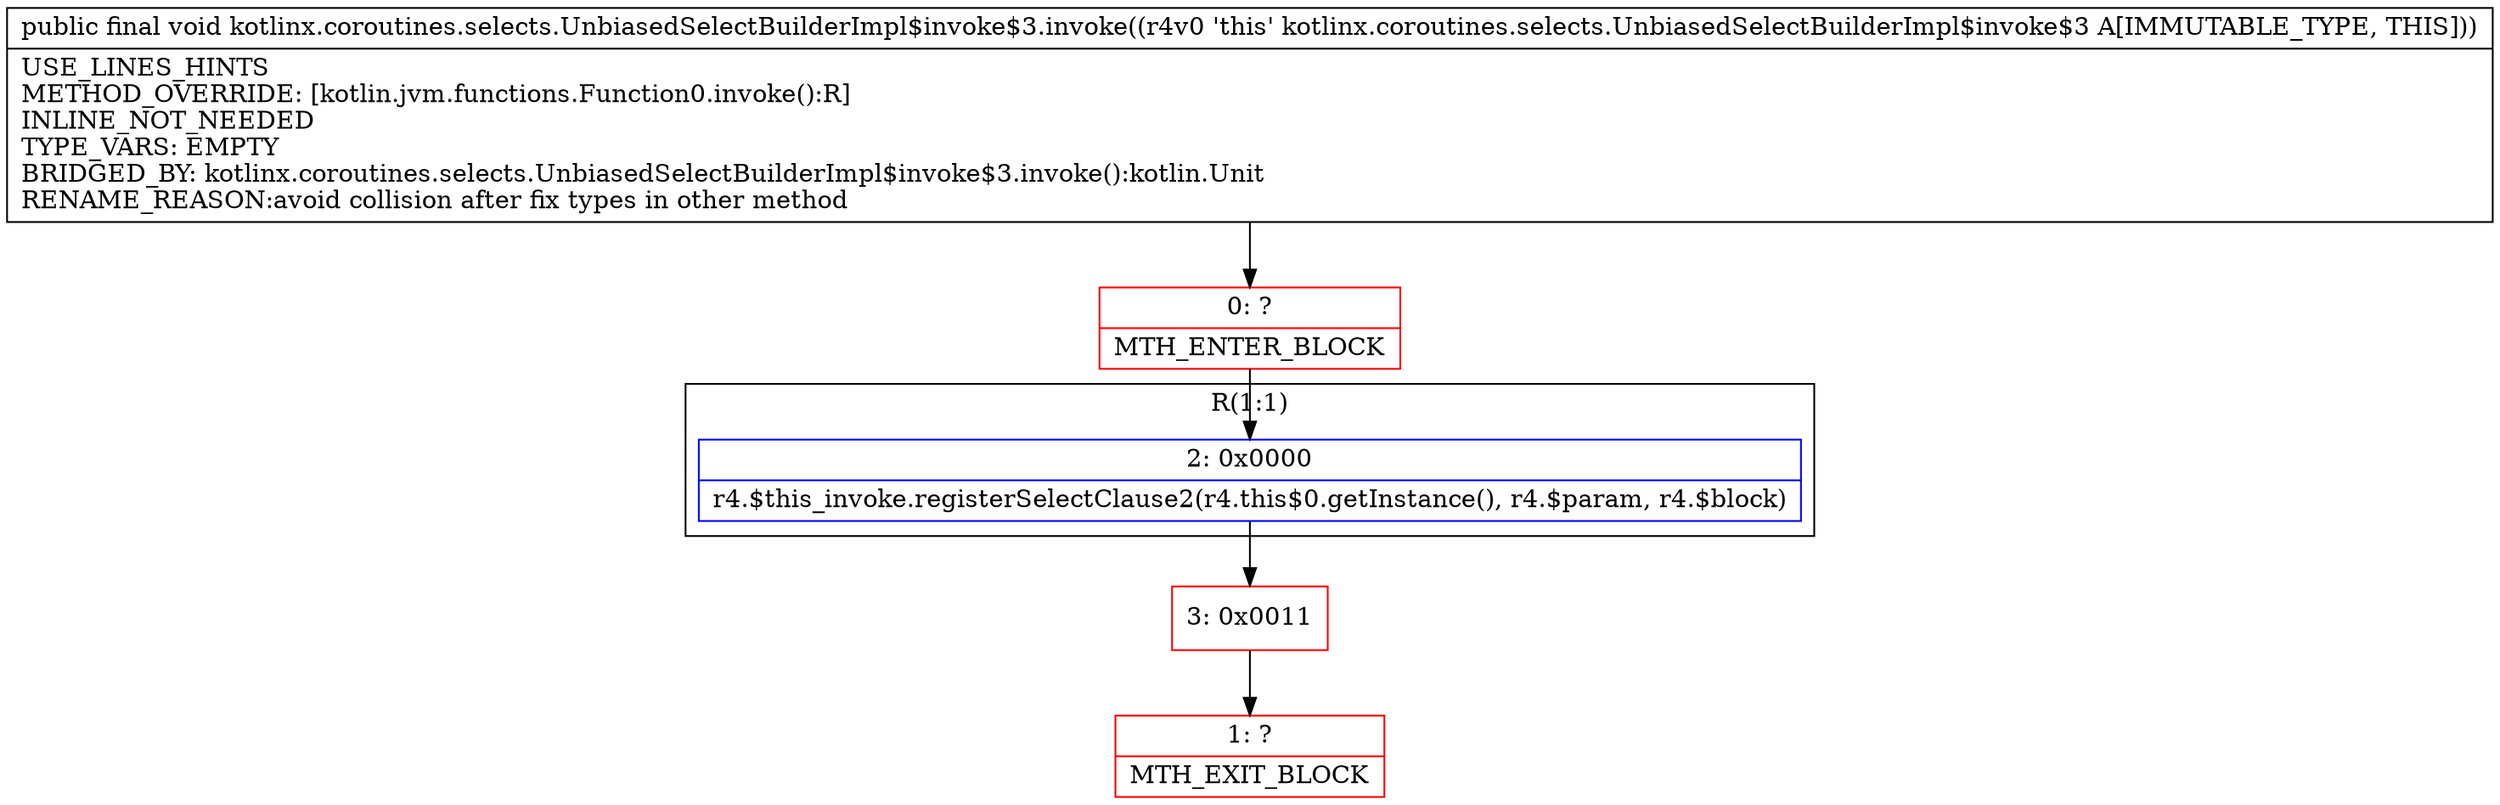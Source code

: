 digraph "CFG forkotlinx.coroutines.selects.UnbiasedSelectBuilderImpl$invoke$3.invoke()V" {
subgraph cluster_Region_508087791 {
label = "R(1:1)";
node [shape=record,color=blue];
Node_2 [shape=record,label="{2\:\ 0x0000|r4.$this_invoke.registerSelectClause2(r4.this$0.getInstance(), r4.$param, r4.$block)\l}"];
}
Node_0 [shape=record,color=red,label="{0\:\ ?|MTH_ENTER_BLOCK\l}"];
Node_3 [shape=record,color=red,label="{3\:\ 0x0011}"];
Node_1 [shape=record,color=red,label="{1\:\ ?|MTH_EXIT_BLOCK\l}"];
MethodNode[shape=record,label="{public final void kotlinx.coroutines.selects.UnbiasedSelectBuilderImpl$invoke$3.invoke((r4v0 'this' kotlinx.coroutines.selects.UnbiasedSelectBuilderImpl$invoke$3 A[IMMUTABLE_TYPE, THIS]))  | USE_LINES_HINTS\lMETHOD_OVERRIDE: [kotlin.jvm.functions.Function0.invoke():R]\lINLINE_NOT_NEEDED\lTYPE_VARS: EMPTY\lBRIDGED_BY: kotlinx.coroutines.selects.UnbiasedSelectBuilderImpl$invoke$3.invoke():kotlin.Unit\lRENAME_REASON:avoid collision after fix types in other method\l}"];
MethodNode -> Node_0;Node_2 -> Node_3;
Node_0 -> Node_2;
Node_3 -> Node_1;
}

